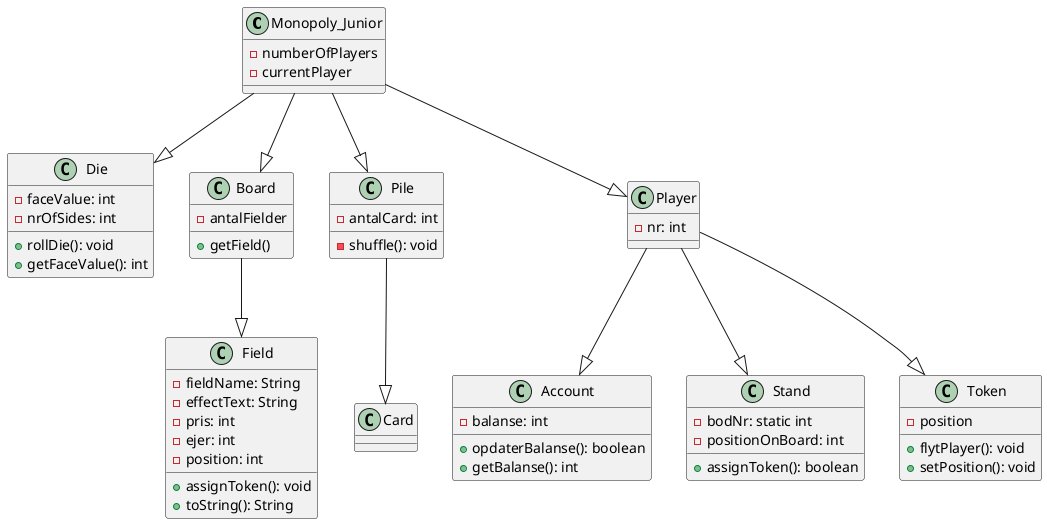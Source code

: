 @startuml
'https://plantuml.com/class-diagram

class "Monopoly_Junior" as Game
class Die
class Board
class Field
class Pile
class Card
class Player
class Account
class Stand
class Token

Game --|> Die
Game --|> Pile
Game --|> Player
Game --|> Board
Board --|> Field
Player --|> Stand
Player --|> Account
Player --|> Token
Pile --|> Card

class Game {
    -numberOfPlayers
    -currentPlayer
}

class Die {
    -faceValue: int
    -nrOfSides: int
    +rollDie(): void
    +getFaceValue(): int
}

class Board {
    -antalFielder
    +getField()
}

class Field {
    -fieldName: String
    -effectText: String
    -pris: int
    -ejer: int
    -position: int

    +assignToken(): void
    +toString(): String

}

class Card {

}

'opdaterBalanse() er lavet som boolean, for at kunne returnere hvis en Player går bankerot'
class Account {
    -balanse: int
    +opdaterBalanse(): boolean
    +getBalanse(): int
}

class Pile {
    -antalCard: int
    -shuffle(): void

}

class Player {
    -nr: int
}

class Token {
    -position
    +flytPlayer(): void
    +setPosition(): void
}

'assignToken er lavet som boolean return i tilfælde af at der ikke er flere tokens'
class Stand {
    -bodNr: static int
    -positionOnBoard: int
    +assignToken(): boolean
}





@enduml
